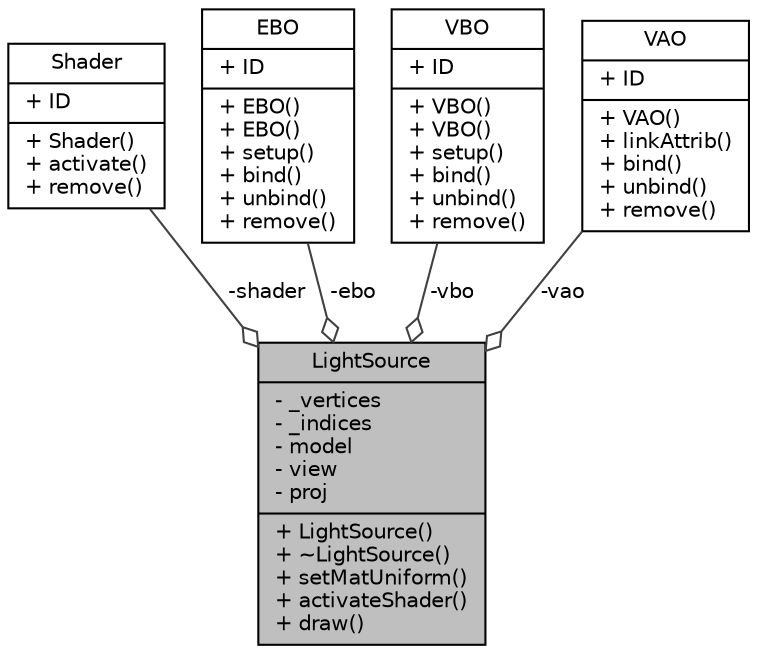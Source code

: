 digraph "LightSource"
{
 // INTERACTIVE_SVG=YES
 // LATEX_PDF_SIZE
  edge [fontname="Helvetica",fontsize="10",labelfontname="Helvetica",labelfontsize="10"];
  node [fontname="Helvetica",fontsize="10",shape=record];
  Node1 [label="{LightSource\n|- _vertices\l- _indices\l- model\l- view\l- proj\l|+ LightSource()\l+ ~LightSource()\l+ setMatUniform()\l+ activateShader()\l+ draw()\l}",height=0.2,width=0.4,color="black", fillcolor="grey75", style="filled", fontcolor="black",tooltip=" "];
  Node2 -> Node1 [color="grey25",fontsize="10",style="solid",label=" -shader" ,arrowhead="odiamond",fontname="Helvetica"];
  Node2 [label="{Shader\n|+ ID\l|+ Shader()\l+ activate()\l+ remove()\l}",height=0.2,width=0.4,color="black", fillcolor="white", style="filled",URL="$classShader.html",tooltip=" "];
  Node3 -> Node1 [color="grey25",fontsize="10",style="solid",label=" -ebo" ,arrowhead="odiamond",fontname="Helvetica"];
  Node3 [label="{EBO\n|+ ID\l|+ EBO()\l+ EBO()\l+ setup()\l+ bind()\l+ unbind()\l+ remove()\l}",height=0.2,width=0.4,color="black", fillcolor="white", style="filled",URL="$classEBO.html",tooltip=" "];
  Node4 -> Node1 [color="grey25",fontsize="10",style="solid",label=" -vbo" ,arrowhead="odiamond",fontname="Helvetica"];
  Node4 [label="{VBO\n|+ ID\l|+ VBO()\l+ VBO()\l+ setup()\l+ bind()\l+ unbind()\l+ remove()\l}",height=0.2,width=0.4,color="black", fillcolor="white", style="filled",URL="$classVBO.html",tooltip=" "];
  Node5 -> Node1 [color="grey25",fontsize="10",style="solid",label=" -vao" ,arrowhead="odiamond",fontname="Helvetica"];
  Node5 [label="{VAO\n|+ ID\l|+ VAO()\l+ linkAttrib()\l+ bind()\l+ unbind()\l+ remove()\l}",height=0.2,width=0.4,color="black", fillcolor="white", style="filled",URL="$classVAO.html",tooltip=" "];
}
